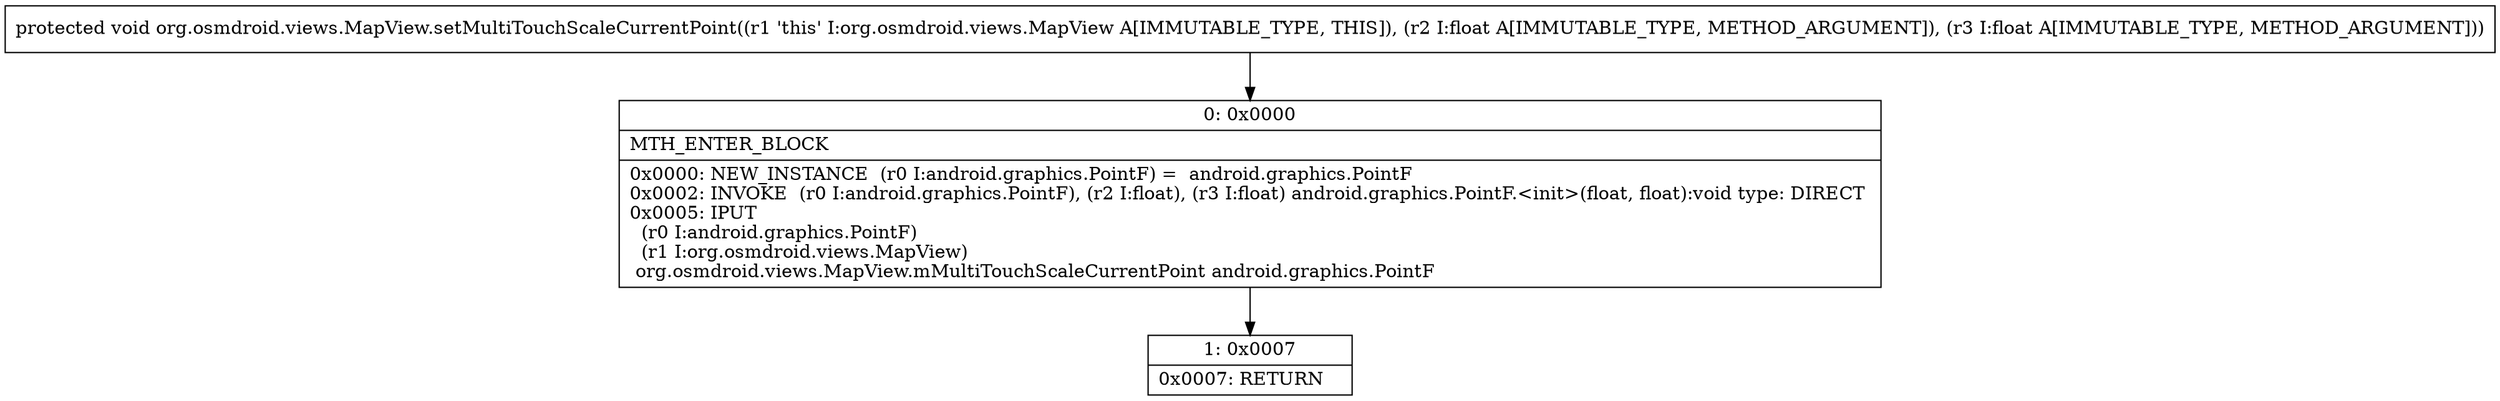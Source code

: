 digraph "CFG fororg.osmdroid.views.MapView.setMultiTouchScaleCurrentPoint(FF)V" {
Node_0 [shape=record,label="{0\:\ 0x0000|MTH_ENTER_BLOCK\l|0x0000: NEW_INSTANCE  (r0 I:android.graphics.PointF) =  android.graphics.PointF \l0x0002: INVOKE  (r0 I:android.graphics.PointF), (r2 I:float), (r3 I:float) android.graphics.PointF.\<init\>(float, float):void type: DIRECT \l0x0005: IPUT  \l  (r0 I:android.graphics.PointF)\l  (r1 I:org.osmdroid.views.MapView)\l org.osmdroid.views.MapView.mMultiTouchScaleCurrentPoint android.graphics.PointF \l}"];
Node_1 [shape=record,label="{1\:\ 0x0007|0x0007: RETURN   \l}"];
MethodNode[shape=record,label="{protected void org.osmdroid.views.MapView.setMultiTouchScaleCurrentPoint((r1 'this' I:org.osmdroid.views.MapView A[IMMUTABLE_TYPE, THIS]), (r2 I:float A[IMMUTABLE_TYPE, METHOD_ARGUMENT]), (r3 I:float A[IMMUTABLE_TYPE, METHOD_ARGUMENT])) }"];
MethodNode -> Node_0;
Node_0 -> Node_1;
}


